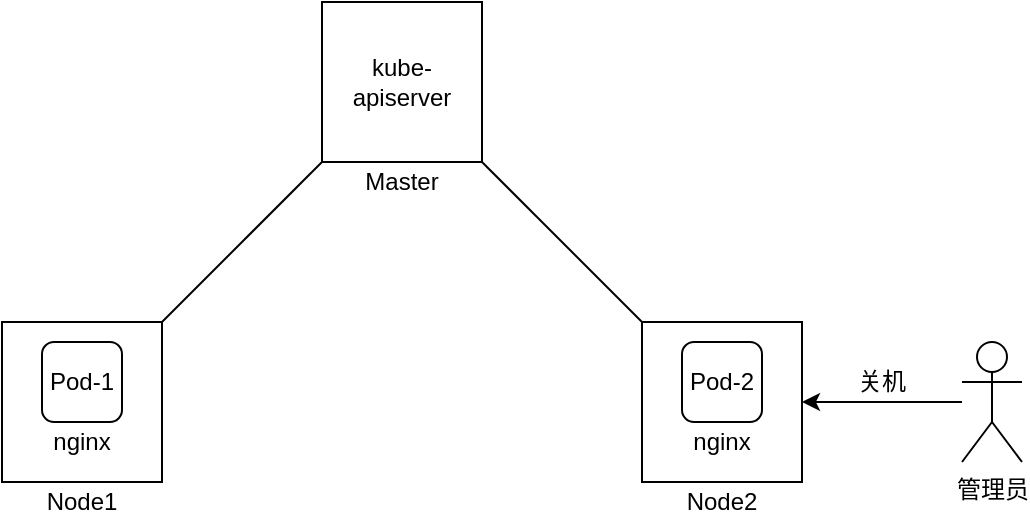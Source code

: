 <mxfile version="12.9.13" type="device"><diagram id="DjvP40T_1MtFaeFtiZVA" name="Page-1"><mxGraphModel dx="1086" dy="785" grid="1" gridSize="10" guides="1" tooltips="1" connect="1" arrows="1" fold="1" page="1" pageScale="1" pageWidth="827" pageHeight="1169" math="0" shadow="0"><root><mxCell id="0"/><mxCell id="1" parent="0"/><mxCell id="13uf3lPWO2qdAtoFKm5P-2" value="kube-apiserver" style="whiteSpace=wrap;html=1;aspect=fixed;" vertex="1" parent="1"><mxGeometry x="280" y="160" width="80" height="80" as="geometry"/></mxCell><mxCell id="13uf3lPWO2qdAtoFKm5P-3" value="" style="whiteSpace=wrap;html=1;aspect=fixed;" vertex="1" parent="1"><mxGeometry x="120" y="320" width="80" height="80" as="geometry"/></mxCell><mxCell id="13uf3lPWO2qdAtoFKm5P-4" value="" style="whiteSpace=wrap;html=1;aspect=fixed;" vertex="1" parent="1"><mxGeometry x="440" y="320" width="80" height="80" as="geometry"/></mxCell><mxCell id="13uf3lPWO2qdAtoFKm5P-5" value="Master" style="text;html=1;strokeColor=none;fillColor=none;align=center;verticalAlign=middle;whiteSpace=wrap;rounded=0;" vertex="1" parent="1"><mxGeometry x="300" y="240" width="40" height="20" as="geometry"/></mxCell><mxCell id="13uf3lPWO2qdAtoFKm5P-6" value="Node1" style="text;html=1;strokeColor=none;fillColor=none;align=center;verticalAlign=middle;whiteSpace=wrap;rounded=0;" vertex="1" parent="1"><mxGeometry x="140" y="400" width="40" height="20" as="geometry"/></mxCell><mxCell id="13uf3lPWO2qdAtoFKm5P-7" value="Node2" style="text;html=1;strokeColor=none;fillColor=none;align=center;verticalAlign=middle;whiteSpace=wrap;rounded=0;" vertex="1" parent="1"><mxGeometry x="460" y="400" width="40" height="20" as="geometry"/></mxCell><mxCell id="13uf3lPWO2qdAtoFKm5P-10" value="" style="edgeStyle=orthogonalEdgeStyle;rounded=0;orthogonalLoop=1;jettySize=auto;html=1;" edge="1" parent="1" source="13uf3lPWO2qdAtoFKm5P-9"><mxGeometry relative="1" as="geometry"><mxPoint x="510" y="240" as="targetPoint"/></mxGeometry></mxCell><mxCell id="13uf3lPWO2qdAtoFKm5P-16" value="" style="endArrow=none;html=1;entryX=0;entryY=1;entryDx=0;entryDy=0;exitX=1;exitY=0;exitDx=0;exitDy=0;" edge="1" parent="1" source="13uf3lPWO2qdAtoFKm5P-3" target="13uf3lPWO2qdAtoFKm5P-2"><mxGeometry width="50" height="50" relative="1" as="geometry"><mxPoint x="210" y="320" as="sourcePoint"/><mxPoint x="280" y="250" as="targetPoint"/></mxGeometry></mxCell><mxCell id="13uf3lPWO2qdAtoFKm5P-17" value="" style="endArrow=none;html=1;exitX=0;exitY=0;exitDx=0;exitDy=0;exitPerimeter=0;entryX=1;entryY=1;entryDx=0;entryDy=0;" edge="1" parent="1" source="13uf3lPWO2qdAtoFKm5P-4" target="13uf3lPWO2qdAtoFKm5P-2"><mxGeometry width="50" height="50" relative="1" as="geometry"><mxPoint x="430" y="310" as="sourcePoint"/><mxPoint x="371" y="250" as="targetPoint"/></mxGeometry></mxCell><mxCell id="13uf3lPWO2qdAtoFKm5P-19" value="Pod-1" style="rounded=1;whiteSpace=wrap;html=1;" vertex="1" parent="1"><mxGeometry x="140" y="330" width="40" height="40" as="geometry"/></mxCell><mxCell id="13uf3lPWO2qdAtoFKm5P-20" value="Pod-2" style="rounded=1;whiteSpace=wrap;html=1;" vertex="1" parent="1"><mxGeometry x="460" y="330" width="40" height="40" as="geometry"/></mxCell><mxCell id="13uf3lPWO2qdAtoFKm5P-29" style="edgeStyle=orthogonalEdgeStyle;rounded=0;orthogonalLoop=1;jettySize=auto;html=1;entryX=1;entryY=0.5;entryDx=0;entryDy=0;" edge="1" parent="1" source="13uf3lPWO2qdAtoFKm5P-28" target="13uf3lPWO2qdAtoFKm5P-4"><mxGeometry relative="1" as="geometry"/></mxCell><mxCell id="13uf3lPWO2qdAtoFKm5P-28" value="管理员" style="shape=umlActor;verticalLabelPosition=bottom;labelBackgroundColor=#ffffff;verticalAlign=top;html=1;outlineConnect=0;" vertex="1" parent="1"><mxGeometry x="600" y="330" width="30" height="60" as="geometry"/></mxCell><mxCell id="13uf3lPWO2qdAtoFKm5P-35" value="关机" style="text;html=1;strokeColor=none;fillColor=none;align=center;verticalAlign=middle;whiteSpace=wrap;rounded=0;" vertex="1" parent="1"><mxGeometry x="540" y="340" width="40" height="20" as="geometry"/></mxCell><mxCell id="13uf3lPWO2qdAtoFKm5P-37" value="nginx" style="text;html=1;strokeColor=none;fillColor=none;align=center;verticalAlign=middle;whiteSpace=wrap;rounded=0;" vertex="1" parent="1"><mxGeometry x="140" y="370" width="40" height="20" as="geometry"/></mxCell><mxCell id="13uf3lPWO2qdAtoFKm5P-38" value="nginx" style="text;html=1;strokeColor=none;fillColor=none;align=center;verticalAlign=middle;whiteSpace=wrap;rounded=0;" vertex="1" parent="1"><mxGeometry x="460" y="370" width="40" height="20" as="geometry"/></mxCell></root></mxGraphModel></diagram></mxfile>